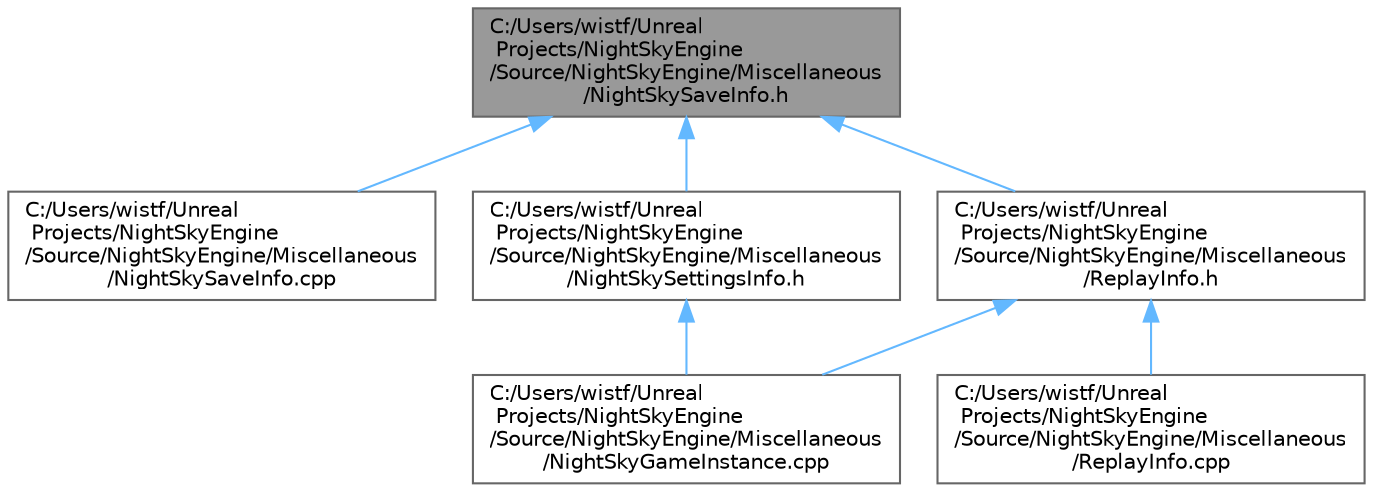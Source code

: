 digraph "C:/Users/wistf/Unreal Projects/NightSkyEngine/Source/NightSkyEngine/Miscellaneous/NightSkySaveInfo.h"
{
 // LATEX_PDF_SIZE
  bgcolor="transparent";
  edge [fontname=Helvetica,fontsize=10,labelfontname=Helvetica,labelfontsize=10];
  node [fontname=Helvetica,fontsize=10,shape=box,height=0.2,width=0.4];
  Node1 [id="Node000001",label="C:/Users/wistf/Unreal\l Projects/NightSkyEngine\l/Source/NightSkyEngine/Miscellaneous\l/NightSkySaveInfo.h",height=0.2,width=0.4,color="gray40", fillcolor="grey60", style="filled", fontcolor="black",tooltip=" "];
  Node1 -> Node2 [id="edge1_Node000001_Node000002",dir="back",color="steelblue1",style="solid",tooltip=" "];
  Node2 [id="Node000002",label="C:/Users/wistf/Unreal\l Projects/NightSkyEngine\l/Source/NightSkyEngine/Miscellaneous\l/NightSkySaveInfo.cpp",height=0.2,width=0.4,color="grey40", fillcolor="white", style="filled",URL="$_night_sky_save_info_8cpp.html",tooltip=" "];
  Node1 -> Node3 [id="edge2_Node000001_Node000003",dir="back",color="steelblue1",style="solid",tooltip=" "];
  Node3 [id="Node000003",label="C:/Users/wistf/Unreal\l Projects/NightSkyEngine\l/Source/NightSkyEngine/Miscellaneous\l/NightSkySettingsInfo.h",height=0.2,width=0.4,color="grey40", fillcolor="white", style="filled",URL="$_night_sky_settings_info_8h.html",tooltip=" "];
  Node3 -> Node4 [id="edge3_Node000003_Node000004",dir="back",color="steelblue1",style="solid",tooltip=" "];
  Node4 [id="Node000004",label="C:/Users/wistf/Unreal\l Projects/NightSkyEngine\l/Source/NightSkyEngine/Miscellaneous\l/NightSkyGameInstance.cpp",height=0.2,width=0.4,color="grey40", fillcolor="white", style="filled",URL="$_night_sky_game_instance_8cpp.html",tooltip=" "];
  Node1 -> Node5 [id="edge4_Node000001_Node000005",dir="back",color="steelblue1",style="solid",tooltip=" "];
  Node5 [id="Node000005",label="C:/Users/wistf/Unreal\l Projects/NightSkyEngine\l/Source/NightSkyEngine/Miscellaneous\l/ReplayInfo.h",height=0.2,width=0.4,color="grey40", fillcolor="white", style="filled",URL="$_replay_info_8h.html",tooltip=" "];
  Node5 -> Node4 [id="edge5_Node000005_Node000004",dir="back",color="steelblue1",style="solid",tooltip=" "];
  Node5 -> Node6 [id="edge6_Node000005_Node000006",dir="back",color="steelblue1",style="solid",tooltip=" "];
  Node6 [id="Node000006",label="C:/Users/wistf/Unreal\l Projects/NightSkyEngine\l/Source/NightSkyEngine/Miscellaneous\l/ReplayInfo.cpp",height=0.2,width=0.4,color="grey40", fillcolor="white", style="filled",URL="$_replay_info_8cpp.html",tooltip=" "];
}
